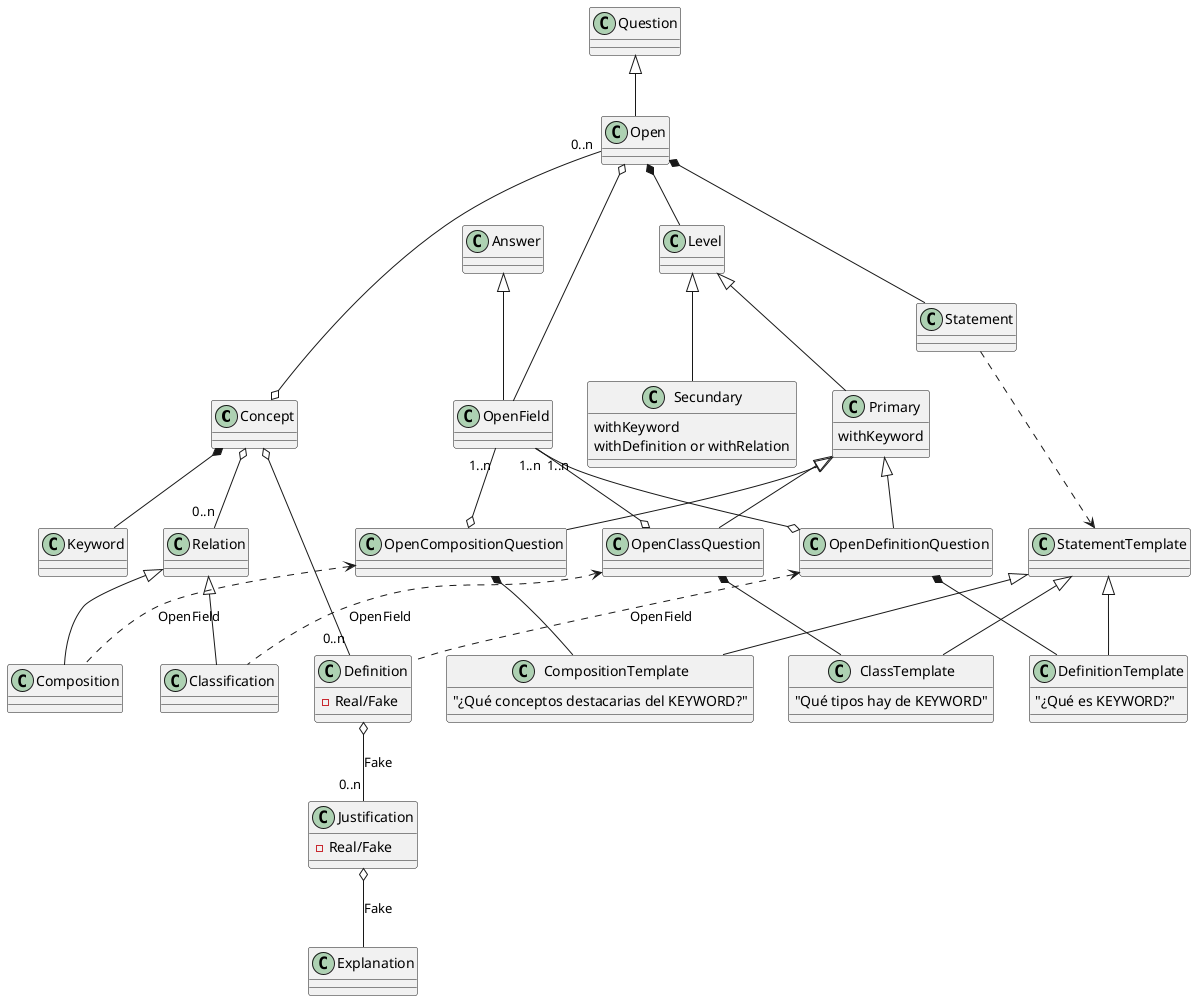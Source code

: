 @startuml ConceptDomainDetail

class Concept

class Keyword

class Definition {
    -Real/Fake
}

class Justification {
    -Real/Fake
}

class Explanation

class Relation

class Classification

class Composition

class Level

class Primary {
    withKeyword
}

class Secundary {
    withKeyword
    withDefinition or withRelation
}

class OpenDefinitionQuestion

class OpenClassQuestion

class OpenCompositionQuestion

'class OpenReverseDefinitionQuestion

'class OpenJustificationQuestion

class Question

class Open

class Statement

class StatementTemplate


class DefinitionTemplate {
    "¿Qué es KEYWORD?"
}

class ClassTemplate {
    "Qué tipos hay de KEYWORD"
}

class CompositionTemplate {
    "¿Qué conceptos destacarias del KEYWORD?"
}

'class JustificationTemplate {
'    "¿La KEYWORD es esta DEFINITION?¿Por qué?"
'}

'class ReverseDefinitionTemplate {
'    "¿Qué es REALDEFINITION?"
'}

class Answer

class OpenField

Question <|-- Open
Open "0..n" -o Concept
Answer <|-- OpenField
Open o-- OpenField
Open *-- Level
Open *-- Statement
Statement ..> StatementTemplate

Concept *-- Keyword
Concept o--"0..n" Definition
Definition o-- "0..n" Justification:Fake
Justification o-- Explanation:Fake

Concept o-- "0..n" Relation
Relation <|-- Classification
Relation <|-- Composition
'Relation -->"1..m" Concept

Level <|-- Primary
Level <|-- Secundary

StatementTemplate <|-- DefinitionTemplate
StatementTemplate <|-- ClassTemplate
StatementTemplate <|-- CompositionTemplate

Primary <|-- OpenDefinitionQuestion
OpenDefinitionQuestion *-- DefinitionTemplate
OpenField "1..n" --o OpenDefinitionQuestion
OpenDefinitionQuestion <.. Definition: OpenField

Primary <|-- OpenClassQuestion
OpenClassQuestion *-- ClassTemplate
OpenField "1..n"--o OpenClassQuestion
OpenClassQuestion <.. Classification :OpenField

Primary <|-- OpenCompositionQuestion
OpenCompositionQuestion *-- CompositionTemplate
OpenField "1..n"--o OpenCompositionQuestion
OpenCompositionQuestion <.. Composition :OpenField

'Secundary <|-- OpenReverseDefinitionQuestion
'OpenReverseDefinitionQuestion *-- ReverseDefinitionTemplate
'OpenField "1..n" --o OpenReverseDefinitionQuestion
'OpenReverseDefinitionQuestion <.. Keyword :Fake <- OpenField

'Secundary <|-- OpenJustificationQuestion
'OpenJustificationQuestion *-- JustificationTemplate
'OpenJustificationQuestion o--"1..n" OpenField
'OpenJustificationQuestion <.. Justification :OpenField

@enduml
'class Tertiary {
    '    withKeyword
    '    withDefinition
    '   withJustification
    '
}

'MultipleChoiceTertiaryX:
'"Es cierto que la CLAVE no es FAKEDEFINITION porque FAKEJUSTIFICACION"
'    + 1 correct answer:
'"No porque la justificación es falsa"
'   + 3 incorrect answer:
'"Sí, por FAKEJUSTIFICATION"...








